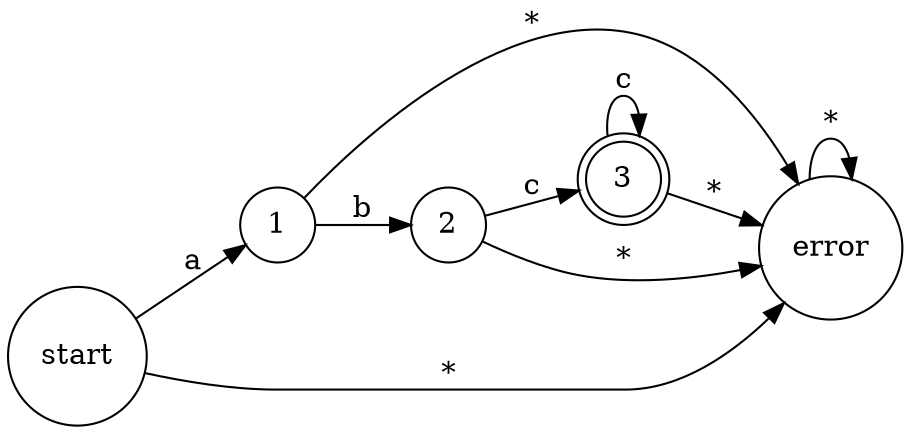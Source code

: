 digraph finite_state_machine{
	rankdir=LR;
	size="8,5"
	node [shape = doublecircle]; 3;
	node [shape = circle];
	1 -> error [ label = "*" ];
	1 -> 2 [ label = "b" ];
	start -> 1 [ label = "a" ];
	start -> error [ label = "*" ];
	3 -> 3 [ label = "c" ];
	3 -> error [ label = "*" ];
	2 -> 3 [ label = "c" ];
	2 -> error [ label = "*" ];
	error -> error [ label = "*" ];
}